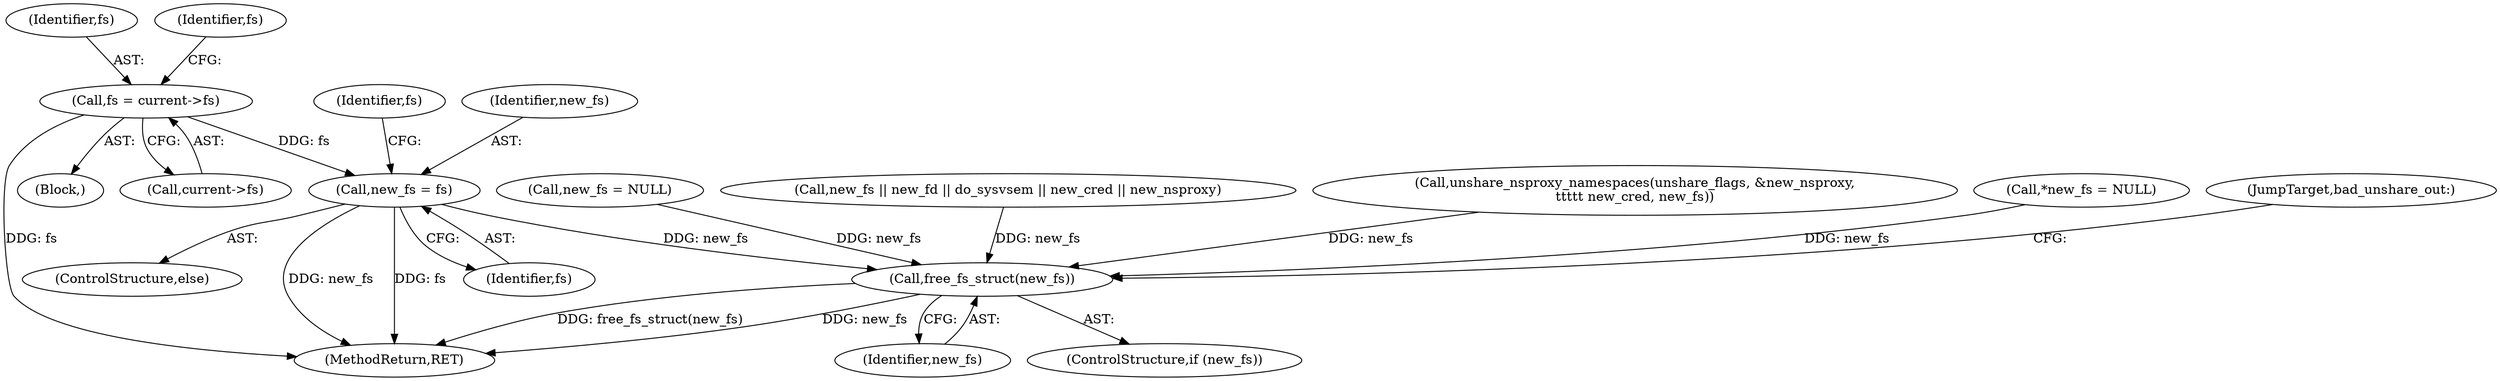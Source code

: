 digraph "0_linux_e66eded8309ebf679d3d3c1f5820d1f2ca332c71@pointer" {
"1000277" [label="(Call,new_fs = fs)"];
"1000253" [label="(Call,fs = current->fs)"];
"1000324" [label="(Call,free_fs_struct(new_fs))"];
"1000325" [label="(Identifier,new_fs)"];
"1000255" [label="(Call,current->fs)"];
"1000324" [label="(Call,free_fs_struct(new_fs))"];
"1000273" [label="(Call,new_fs = NULL)"];
"1000322" [label="(ControlStructure,if (new_fs))"];
"1000228" [label="(Call,new_fs || new_fd || do_sysvsem || new_cred || new_nsproxy)"];
"1000276" [label="(ControlStructure,else)"];
"1000283" [label="(Identifier,fs)"];
"1000254" [label="(Identifier,fs)"];
"1000218" [label="(Call,unshare_nsproxy_namespaces(unshare_flags, &new_nsproxy,\n\t\t\t\t\t new_cred, new_fs))"];
"1000115" [label="(Call,*new_fs = NULL)"];
"1000277" [label="(Call,new_fs = fs)"];
"1000329" [label="(MethodReturn,RET)"];
"1000279" [label="(Identifier,fs)"];
"1000261" [label="(Identifier,fs)"];
"1000326" [label="(JumpTarget,bad_unshare_out:)"];
"1000252" [label="(Block,)"];
"1000278" [label="(Identifier,new_fs)"];
"1000253" [label="(Call,fs = current->fs)"];
"1000277" -> "1000276"  [label="AST: "];
"1000277" -> "1000279"  [label="CFG: "];
"1000278" -> "1000277"  [label="AST: "];
"1000279" -> "1000277"  [label="AST: "];
"1000283" -> "1000277"  [label="CFG: "];
"1000277" -> "1000329"  [label="DDG: new_fs"];
"1000277" -> "1000329"  [label="DDG: fs"];
"1000253" -> "1000277"  [label="DDG: fs"];
"1000277" -> "1000324"  [label="DDG: new_fs"];
"1000253" -> "1000252"  [label="AST: "];
"1000253" -> "1000255"  [label="CFG: "];
"1000254" -> "1000253"  [label="AST: "];
"1000255" -> "1000253"  [label="AST: "];
"1000261" -> "1000253"  [label="CFG: "];
"1000253" -> "1000329"  [label="DDG: fs"];
"1000324" -> "1000322"  [label="AST: "];
"1000324" -> "1000325"  [label="CFG: "];
"1000325" -> "1000324"  [label="AST: "];
"1000326" -> "1000324"  [label="CFG: "];
"1000324" -> "1000329"  [label="DDG: free_fs_struct(new_fs)"];
"1000324" -> "1000329"  [label="DDG: new_fs"];
"1000218" -> "1000324"  [label="DDG: new_fs"];
"1000228" -> "1000324"  [label="DDG: new_fs"];
"1000273" -> "1000324"  [label="DDG: new_fs"];
"1000115" -> "1000324"  [label="DDG: new_fs"];
}
